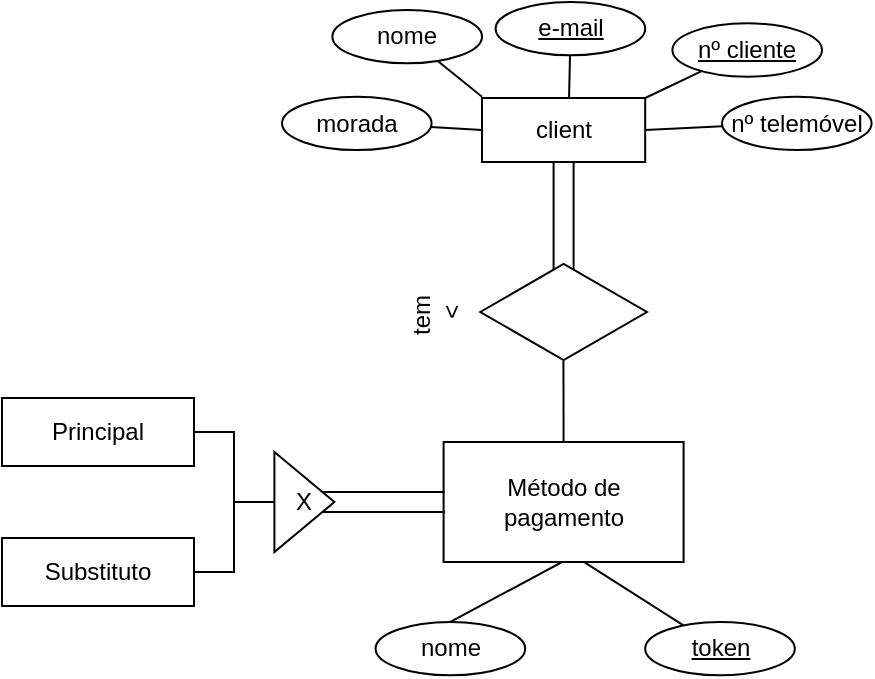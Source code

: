 <mxfile version="21.2.9" type="github">
  <diagram name="Página-1" id="aeVE_0QP12hosvdcAEiu">
    <mxGraphModel dx="651" dy="370" grid="1" gridSize="10" guides="1" tooltips="1" connect="1" arrows="1" fold="1" page="1" pageScale="1" pageWidth="1169" pageHeight="827" math="0" shadow="0">
      <root>
        <mxCell id="0" />
        <mxCell id="1" parent="0" />
        <mxCell id="BxM8ZP69CIJhuokj28JI-1" value="client" style="rounded=0;whiteSpace=wrap;html=1;" vertex="1" parent="1">
          <mxGeometry x="350" y="298" width="81.6" height="32" as="geometry" />
        </mxCell>
        <mxCell id="BxM8ZP69CIJhuokj28JI-2" value="" style="endArrow=none;html=1;rounded=0;" edge="1" parent="1" target="BxM8ZP69CIJhuokj28JI-3">
          <mxGeometry width="50" height="50" relative="1" as="geometry">
            <mxPoint x="431.6" y="298" as="sourcePoint" />
            <mxPoint x="465.6" y="271.333" as="targetPoint" />
          </mxGeometry>
        </mxCell>
        <mxCell id="BxM8ZP69CIJhuokj28JI-3" value="nº cliente" style="ellipse;whiteSpace=wrap;html=1;fontStyle=4" vertex="1" parent="1">
          <mxGeometry x="445.2" y="260.667" width="74.8" height="26.667" as="geometry" />
        </mxCell>
        <mxCell id="BxM8ZP69CIJhuokj28JI-4" value="" style="endArrow=none;html=1;rounded=0;" edge="1" parent="1" target="BxM8ZP69CIJhuokj28JI-5">
          <mxGeometry width="50" height="50" relative="1" as="geometry">
            <mxPoint x="393.52" y="298" as="sourcePoint" />
            <mxPoint x="427.52" y="271.333" as="targetPoint" />
          </mxGeometry>
        </mxCell>
        <mxCell id="BxM8ZP69CIJhuokj28JI-5" value="e-mail" style="ellipse;whiteSpace=wrap;html=1;fontStyle=4" vertex="1" parent="1">
          <mxGeometry x="356.8" y="250" width="74.8" height="26.667" as="geometry" />
        </mxCell>
        <mxCell id="BxM8ZP69CIJhuokj28JI-9" value="" style="endArrow=none;html=1;rounded=0;exitX=1;exitY=0.5;exitDx=0;exitDy=0;" edge="1" parent="1" target="BxM8ZP69CIJhuokj28JI-10" source="BxM8ZP69CIJhuokj28JI-1">
          <mxGeometry width="50" height="50" relative="1" as="geometry">
            <mxPoint x="441.6" y="308" as="sourcePoint" />
            <mxPoint x="475.6" y="281.333" as="targetPoint" />
          </mxGeometry>
        </mxCell>
        <mxCell id="BxM8ZP69CIJhuokj28JI-10" value="nº telemóvel" style="ellipse;whiteSpace=wrap;html=1;" vertex="1" parent="1">
          <mxGeometry x="470" y="297.337" width="74.8" height="26.667" as="geometry" />
        </mxCell>
        <mxCell id="BxM8ZP69CIJhuokj28JI-11" value="" style="endArrow=none;html=1;rounded=0;exitX=0;exitY=0.5;exitDx=0;exitDy=0;" edge="1" parent="1" target="BxM8ZP69CIJhuokj28JI-12" source="BxM8ZP69CIJhuokj28JI-1">
          <mxGeometry width="50" height="50" relative="1" as="geometry">
            <mxPoint x="451.6" y="318" as="sourcePoint" />
            <mxPoint x="485.6" y="291.333" as="targetPoint" />
          </mxGeometry>
        </mxCell>
        <mxCell id="BxM8ZP69CIJhuokj28JI-12" value="morada" style="ellipse;whiteSpace=wrap;html=1;" vertex="1" parent="1">
          <mxGeometry x="250" y="297.337" width="74.8" height="26.667" as="geometry" />
        </mxCell>
        <mxCell id="BxM8ZP69CIJhuokj28JI-13" value="" style="endArrow=none;html=1;rounded=0;" edge="1" parent="1" target="BxM8ZP69CIJhuokj28JI-14">
          <mxGeometry width="50" height="50" relative="1" as="geometry">
            <mxPoint x="350" y="297.33" as="sourcePoint" />
            <mxPoint x="384" y="270.663" as="targetPoint" />
          </mxGeometry>
        </mxCell>
        <mxCell id="BxM8ZP69CIJhuokj28JI-14" value="nome" style="ellipse;whiteSpace=wrap;html=1;" vertex="1" parent="1">
          <mxGeometry x="275.2" y="253.997" width="74.8" height="26.667" as="geometry" />
        </mxCell>
        <mxCell id="BxM8ZP69CIJhuokj28JI-18" value="" style="shape=partialRectangle;whiteSpace=wrap;html=1;top=0;bottom=0;fillColor=none;" vertex="1" parent="1">
          <mxGeometry x="385.8" y="330" width="10" height="60" as="geometry" />
        </mxCell>
        <mxCell id="BxM8ZP69CIJhuokj28JI-19" value="" style="html=1;whiteSpace=wrap;aspect=fixed;shape=isoRectangle;" vertex="1" parent="1">
          <mxGeometry x="349.13" y="380" width="83.33" height="50" as="geometry" />
        </mxCell>
        <mxCell id="BxM8ZP69CIJhuokj28JI-20" value="tem&amp;nbsp;&lt;br&gt;&amp;lt;" style="text;html=1;strokeColor=none;fillColor=none;align=center;verticalAlign=middle;whiteSpace=wrap;rounded=0;rotation=-90;" vertex="1" parent="1">
          <mxGeometry x="296.8" y="390" width="60" height="30" as="geometry" />
        </mxCell>
        <mxCell id="BxM8ZP69CIJhuokj28JI-21" value="Método de pagamento" style="rounded=0;whiteSpace=wrap;html=1;" vertex="1" parent="1">
          <mxGeometry x="330.8" y="470" width="120" height="60" as="geometry" />
        </mxCell>
        <mxCell id="BxM8ZP69CIJhuokj28JI-22" value="" style="endArrow=none;html=1;rounded=0;entryX=0.499;entryY=0.99;entryDx=0;entryDy=0;entryPerimeter=0;exitX=0.5;exitY=0;exitDx=0;exitDy=0;" edge="1" parent="1" source="BxM8ZP69CIJhuokj28JI-21" target="BxM8ZP69CIJhuokj28JI-19">
          <mxGeometry width="50" height="50" relative="1" as="geometry">
            <mxPoint x="393" y="470" as="sourcePoint" />
            <mxPoint x="435.8" y="420" as="targetPoint" />
            <Array as="points" />
          </mxGeometry>
        </mxCell>
        <mxCell id="BxM8ZP69CIJhuokj28JI-25" value="" style="endArrow=none;html=1;rounded=0;exitX=0.589;exitY=1.005;exitDx=0;exitDy=0;exitPerimeter=0;" edge="1" parent="1" target="BxM8ZP69CIJhuokj28JI-26" source="BxM8ZP69CIJhuokj28JI-21">
          <mxGeometry width="50" height="50" relative="1" as="geometry">
            <mxPoint x="395.8" y="576.66" as="sourcePoint" />
            <mxPoint x="439.4" y="543.993" as="targetPoint" />
          </mxGeometry>
        </mxCell>
        <mxCell id="BxM8ZP69CIJhuokj28JI-26" value="token" style="ellipse;whiteSpace=wrap;html=1;fontStyle=4" vertex="1" parent="1">
          <mxGeometry x="431.6" y="559.997" width="74.8" height="26.667" as="geometry" />
        </mxCell>
        <mxCell id="BxM8ZP69CIJhuokj28JI-27" value="" style="endArrow=none;html=1;rounded=0;exitX=0.442;exitY=1.005;exitDx=0;exitDy=0;exitPerimeter=0;entryX=0.5;entryY=0;entryDx=0;entryDy=0;" edge="1" parent="1" target="BxM8ZP69CIJhuokj28JI-28">
          <mxGeometry width="50" height="50" relative="1" as="geometry">
            <mxPoint x="405.44" y="530" as="sourcePoint" />
            <mxPoint x="302.4" y="553.693" as="targetPoint" />
            <Array as="points">
              <mxPoint x="390" y="530" />
            </Array>
          </mxGeometry>
        </mxCell>
        <mxCell id="BxM8ZP69CIJhuokj28JI-28" value="nome" style="ellipse;whiteSpace=wrap;html=1;" vertex="1" parent="1">
          <mxGeometry x="296.8" y="559.997" width="74.8" height="26.667" as="geometry" />
        </mxCell>
        <mxCell id="BxM8ZP69CIJhuokj28JI-29" value="" style="shape=partialRectangle;whiteSpace=wrap;html=1;top=0;bottom=0;fillColor=none;rotation=90;" vertex="1" parent="1">
          <mxGeometry x="295.8" y="470" width="10" height="60" as="geometry" />
        </mxCell>
        <mxCell id="BxM8ZP69CIJhuokj28JI-30" value="X" style="triangle;whiteSpace=wrap;html=1;" vertex="1" parent="1">
          <mxGeometry x="246.2" y="475" width="30" height="50" as="geometry" />
        </mxCell>
        <mxCell id="BxM8ZP69CIJhuokj28JI-32" value="" style="strokeWidth=1;html=1;shape=mxgraph.flowchart.annotation_2;align=left;labelPosition=right;pointerEvents=1;rotation=-180;" vertex="1" parent="1">
          <mxGeometry x="206" y="465" width="40" height="70" as="geometry" />
        </mxCell>
        <mxCell id="BxM8ZP69CIJhuokj28JI-33" value="Principal" style="rounded=0;whiteSpace=wrap;html=1;" vertex="1" parent="1">
          <mxGeometry x="110" y="448" width="96" height="34" as="geometry" />
        </mxCell>
        <mxCell id="BxM8ZP69CIJhuokj28JI-34" value="Substituto" style="rounded=0;whiteSpace=wrap;html=1;" vertex="1" parent="1">
          <mxGeometry x="110" y="518" width="96" height="34" as="geometry" />
        </mxCell>
      </root>
    </mxGraphModel>
  </diagram>
</mxfile>
